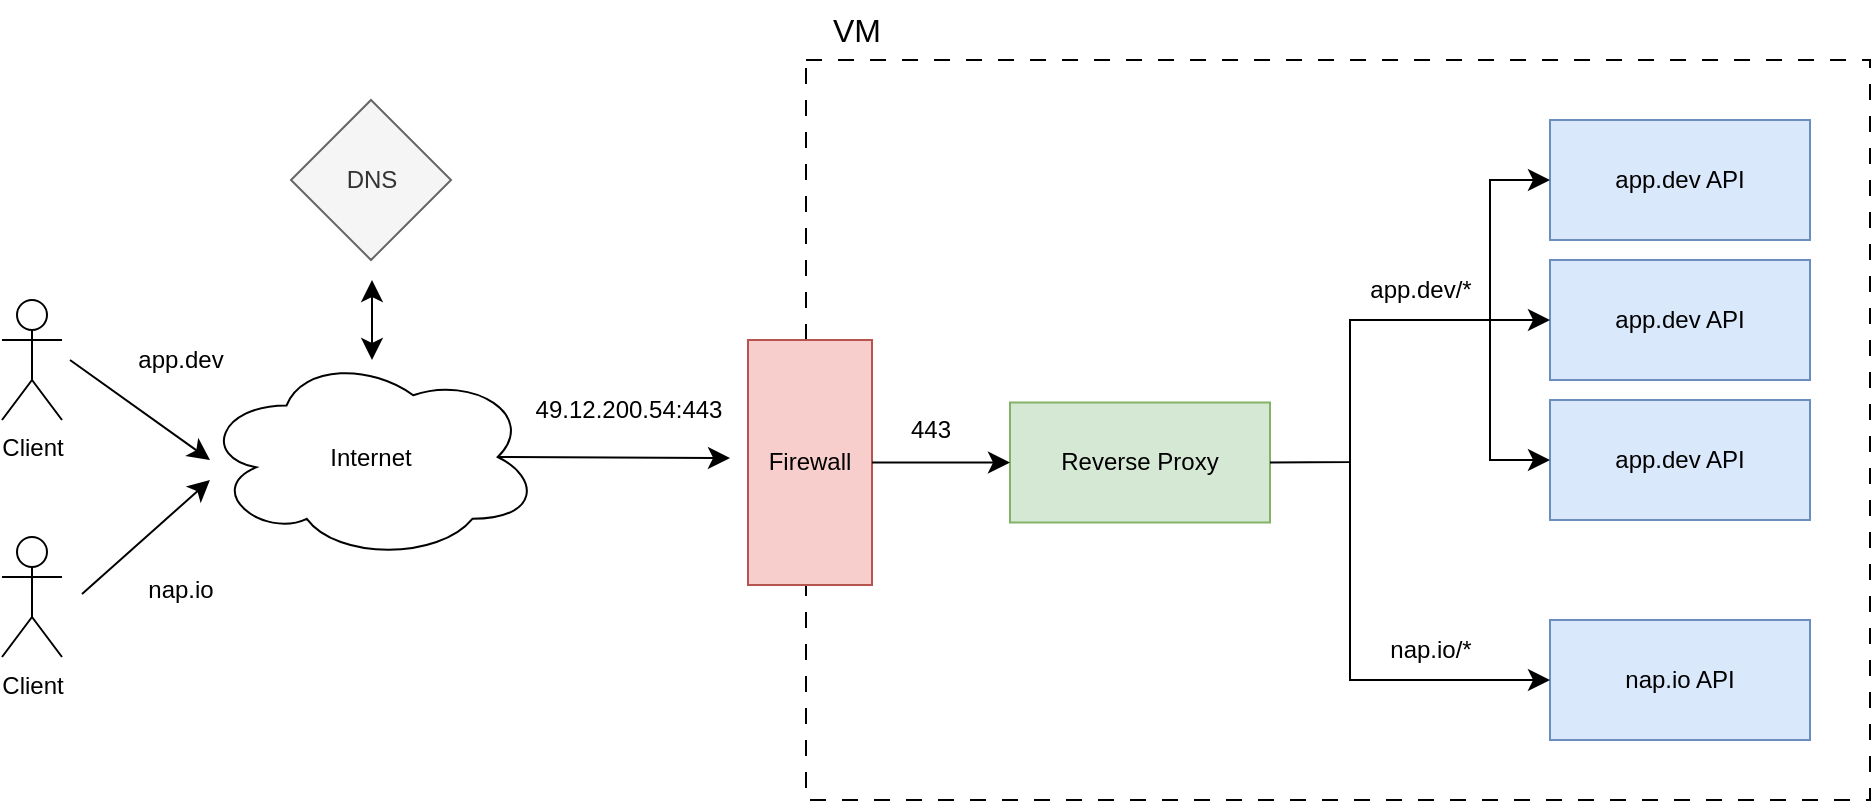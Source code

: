 <mxfile version="24.2.5" type="device">
  <diagram name="Page-1" id="AVqs-29l7rqCjDmvb-u1">
    <mxGraphModel dx="4130" dy="1640" grid="1" gridSize="10" guides="1" tooltips="1" connect="1" arrows="1" fold="1" page="0" pageScale="1" pageWidth="827" pageHeight="1169" math="0" shadow="0">
      <root>
        <mxCell id="0" />
        <mxCell id="1" parent="0" />
        <mxCell id="cm763DPiKegs-Cz6ihyl-32" value="" style="rounded=0;whiteSpace=wrap;html=1;align=center;verticalAlign=middle;fontFamily=Helvetica;fontSize=12;fillColor=none;dashed=1;dashPattern=8 8;" vertex="1" parent="1">
          <mxGeometry x="-732" y="-90" width="532" height="370" as="geometry" />
        </mxCell>
        <mxCell id="cm763DPiKegs-Cz6ihyl-33" value="VM" style="text;html=1;align=center;verticalAlign=middle;resizable=0;points=[];autosize=1;strokeColor=none;fillColor=none;fontSize=16;fontFamily=Helvetica;fontColor=default;" vertex="1" parent="1">
          <mxGeometry x="-732" y="-120" width="50" height="30" as="geometry" />
        </mxCell>
        <mxCell id="cm763DPiKegs-Cz6ihyl-35" value="Reverse Proxy" style="rounded=0;whiteSpace=wrap;html=1;strokeColor=#82b366;align=center;verticalAlign=middle;fontFamily=Helvetica;fontSize=12;fillColor=#d5e8d4;" vertex="1" parent="1">
          <mxGeometry x="-630" y="81.25" width="130" height="60" as="geometry" />
        </mxCell>
        <mxCell id="cm763DPiKegs-Cz6ihyl-36" value="Firewall" style="rounded=0;whiteSpace=wrap;html=1;align=center;verticalAlign=middle;fontFamily=Helvetica;fontSize=12;fillColor=#f8cecc;strokeColor=#b85450;" vertex="1" parent="1">
          <mxGeometry x="-761" y="50" width="62" height="122.5" as="geometry" />
        </mxCell>
        <mxCell id="cm763DPiKegs-Cz6ihyl-37" value="Client" style="shape=umlActor;verticalLabelPosition=bottom;verticalAlign=top;html=1;outlineConnect=0;align=center;fontFamily=Helvetica;fontSize=12;" vertex="1" parent="1">
          <mxGeometry x="-1134" y="30" width="30" height="60" as="geometry" />
        </mxCell>
        <mxCell id="cm763DPiKegs-Cz6ihyl-38" value="Internet" style="ellipse;shape=cloud;whiteSpace=wrap;html=1;align=center;verticalAlign=middle;fontFamily=Helvetica;fontSize=12;" vertex="1" parent="1">
          <mxGeometry x="-1034" y="57" width="169" height="103" as="geometry" />
        </mxCell>
        <mxCell id="cm763DPiKegs-Cz6ihyl-40" value="" style="endArrow=none;startArrow=classic;html=1;rounded=0;fontFamily=Helvetica;fontSize=12;fontColor=default;startSize=8;endSize=8;curved=0;entryX=1;entryY=0.5;entryDx=0;entryDy=0;exitX=0;exitY=0.5;exitDx=0;exitDy=0;startFill=1;endFill=0;" edge="1" parent="1" source="cm763DPiKegs-Cz6ihyl-35" target="cm763DPiKegs-Cz6ihyl-36">
          <mxGeometry width="50" height="50" relative="1" as="geometry">
            <mxPoint x="-649" y="66" as="sourcePoint" />
            <mxPoint x="-599" y="16" as="targetPoint" />
            <Array as="points" />
          </mxGeometry>
        </mxCell>
        <mxCell id="cm763DPiKegs-Cz6ihyl-43" value="" style="edgeLabel;html=1;align=center;verticalAlign=middle;resizable=0;points=[];fontSize=12;strokeColor=#0e8088;fontFamily=Helvetica;fontColor=default;fillColor=#CFE3E6;" vertex="1" connectable="0" parent="cm763DPiKegs-Cz6ihyl-40">
          <mxGeometry x="-0.255" relative="1" as="geometry">
            <mxPoint as="offset" />
          </mxGeometry>
        </mxCell>
        <mxCell id="cm763DPiKegs-Cz6ihyl-45" value="443" style="text;html=1;align=center;verticalAlign=middle;resizable=0;points=[];autosize=1;strokeColor=none;fillColor=none;fontSize=12;fontFamily=Helvetica;fontColor=default;" vertex="1" parent="1">
          <mxGeometry x="-690" y="80" width="40" height="30" as="geometry" />
        </mxCell>
        <mxCell id="cm763DPiKegs-Cz6ihyl-46" value="DNS" style="rhombus;whiteSpace=wrap;html=1;strokeColor=#666666;align=center;verticalAlign=middle;fontFamily=Helvetica;fontSize=12;fontColor=#333333;fillColor=#f5f5f5;" vertex="1" parent="1">
          <mxGeometry x="-989.5" y="-70" width="80" height="80" as="geometry" />
        </mxCell>
        <mxCell id="cm763DPiKegs-Cz6ihyl-48" value="" style="endArrow=classic;startArrow=classic;html=1;rounded=0;fontFamily=Helvetica;fontSize=12;fontColor=default;startSize=8;endSize=8;curved=1;" edge="1" parent="1">
          <mxGeometry width="50" height="50" relative="1" as="geometry">
            <mxPoint x="-949" y="60" as="sourcePoint" />
            <mxPoint x="-949" y="20" as="targetPoint" />
          </mxGeometry>
        </mxCell>
        <mxCell id="cm763DPiKegs-Cz6ihyl-49" value="" style="endArrow=classic;startArrow=none;html=1;rounded=0;fontFamily=Helvetica;fontSize=12;fontColor=default;startSize=8;endSize=8;curved=0;startFill=0;" edge="1" parent="1">
          <mxGeometry width="50" height="50" relative="1" as="geometry">
            <mxPoint x="-1100" y="60" as="sourcePoint" />
            <mxPoint x="-1030" y="110" as="targetPoint" />
            <Array as="points" />
          </mxGeometry>
        </mxCell>
        <mxCell id="cm763DPiKegs-Cz6ihyl-51" value="app.dev" style="text;html=1;align=center;verticalAlign=middle;resizable=0;points=[];autosize=1;strokeColor=none;fillColor=none;fontSize=12;fontFamily=Helvetica;fontColor=default;" vertex="1" parent="1">
          <mxGeometry x="-1080" y="45" width="70" height="30" as="geometry" />
        </mxCell>
        <mxCell id="cm763DPiKegs-Cz6ihyl-53" value="" style="endArrow=classic;startArrow=none;html=1;rounded=0;fontFamily=Helvetica;fontSize=12;fontColor=default;startSize=8;endSize=8;curved=1;startFill=0;exitX=0.875;exitY=0.5;exitDx=0;exitDy=0;exitPerimeter=0;" edge="1" parent="1" source="cm763DPiKegs-Cz6ihyl-38">
          <mxGeometry width="50" height="50" relative="1" as="geometry">
            <mxPoint x="-865" y="108.5" as="sourcePoint" />
            <mxPoint x="-770" y="109" as="targetPoint" />
            <Array as="points" />
          </mxGeometry>
        </mxCell>
        <mxCell id="cm763DPiKegs-Cz6ihyl-54" value="&lt;span style=&quot;font-size: 12px;&quot;&gt;49.12.200.54:443&lt;/span&gt;" style="text;html=1;align=center;verticalAlign=middle;resizable=0;points=[];autosize=1;strokeColor=none;fillColor=none;fontSize=12;fontFamily=Helvetica;fontColor=default;" vertex="1" parent="1">
          <mxGeometry x="-881" y="70" width="120" height="30" as="geometry" />
        </mxCell>
        <mxCell id="cm763DPiKegs-Cz6ihyl-56" value="Client" style="shape=umlActor;verticalLabelPosition=bottom;verticalAlign=top;html=1;outlineConnect=0;align=center;fontFamily=Helvetica;fontSize=12;" vertex="1" parent="1">
          <mxGeometry x="-1134" y="148.5" width="30" height="60" as="geometry" />
        </mxCell>
        <mxCell id="cm763DPiKegs-Cz6ihyl-57" value="" style="endArrow=classic;startArrow=none;html=1;rounded=0;fontFamily=Helvetica;fontSize=12;fontColor=default;startSize=8;endSize=8;curved=0;startFill=0;" edge="1" parent="1">
          <mxGeometry width="50" height="50" relative="1" as="geometry">
            <mxPoint x="-1094" y="177" as="sourcePoint" />
            <mxPoint x="-1030" y="120" as="targetPoint" />
            <Array as="points" />
          </mxGeometry>
        </mxCell>
        <mxCell id="cm763DPiKegs-Cz6ihyl-58" value="nap.io" style="text;html=1;align=center;verticalAlign=middle;resizable=0;points=[];autosize=1;strokeColor=none;fillColor=none;fontSize=12;fontFamily=Helvetica;fontColor=default;" vertex="1" parent="1">
          <mxGeometry x="-1075" y="160" width="60" height="30" as="geometry" />
        </mxCell>
        <mxCell id="cm763DPiKegs-Cz6ihyl-59" value="app.dev API" style="rounded=0;whiteSpace=wrap;html=1;strokeColor=#6c8ebf;align=center;verticalAlign=middle;fontFamily=Helvetica;fontSize=12;fillColor=#dae8fc;" vertex="1" parent="1">
          <mxGeometry x="-360" y="-60" width="130" height="60" as="geometry" />
        </mxCell>
        <mxCell id="cm763DPiKegs-Cz6ihyl-60" value="app.dev API" style="rounded=0;whiteSpace=wrap;html=1;strokeColor=#6c8ebf;align=center;verticalAlign=middle;fontFamily=Helvetica;fontSize=12;fillColor=#dae8fc;" vertex="1" parent="1">
          <mxGeometry x="-360" y="10" width="130" height="60" as="geometry" />
        </mxCell>
        <mxCell id="cm763DPiKegs-Cz6ihyl-61" value="app.dev API" style="rounded=0;whiteSpace=wrap;html=1;strokeColor=#6c8ebf;align=center;verticalAlign=middle;fontFamily=Helvetica;fontSize=12;fillColor=#dae8fc;" vertex="1" parent="1">
          <mxGeometry x="-360" y="80" width="130" height="60" as="geometry" />
        </mxCell>
        <mxCell id="cm763DPiKegs-Cz6ihyl-62" value="nap.io API" style="rounded=0;whiteSpace=wrap;html=1;strokeColor=#6c8ebf;align=center;verticalAlign=middle;fontFamily=Helvetica;fontSize=12;fillColor=#dae8fc;" vertex="1" parent="1">
          <mxGeometry x="-360" y="190" width="130" height="60" as="geometry" />
        </mxCell>
        <mxCell id="cm763DPiKegs-Cz6ihyl-63" value="" style="endArrow=classic;html=1;rounded=0;fontFamily=Helvetica;fontSize=12;fontColor=default;startSize=8;endSize=8;curved=0;exitX=1;exitY=0.5;exitDx=0;exitDy=0;entryX=0;entryY=0.5;entryDx=0;entryDy=0;" edge="1" parent="1" source="cm763DPiKegs-Cz6ihyl-35" target="cm763DPiKegs-Cz6ihyl-59">
          <mxGeometry width="50" height="50" relative="1" as="geometry">
            <mxPoint x="-390" y="80" as="sourcePoint" />
            <mxPoint x="-340" y="30" as="targetPoint" />
            <Array as="points">
              <mxPoint x="-460" y="111" />
              <mxPoint x="-460" y="40" />
              <mxPoint x="-390" y="40" />
              <mxPoint x="-390" y="-30" />
            </Array>
          </mxGeometry>
        </mxCell>
        <mxCell id="cm763DPiKegs-Cz6ihyl-64" value="" style="edgeLabel;html=1;align=center;verticalAlign=middle;resizable=0;points=[];fontSize=12;strokeColor=#0e8088;fontFamily=Helvetica;fontColor=default;fillColor=#CFE3E6;" vertex="1" connectable="0" parent="cm763DPiKegs-Cz6ihyl-63">
          <mxGeometry x="0.152" y="3" relative="1" as="geometry">
            <mxPoint as="offset" />
          </mxGeometry>
        </mxCell>
        <mxCell id="cm763DPiKegs-Cz6ihyl-65" value="" style="endArrow=classic;html=1;rounded=0;fontFamily=Helvetica;fontSize=12;fontColor=default;startSize=8;endSize=8;curved=1;entryX=0;entryY=0.5;entryDx=0;entryDy=0;" edge="1" parent="1" target="cm763DPiKegs-Cz6ihyl-60">
          <mxGeometry width="50" height="50" relative="1" as="geometry">
            <mxPoint x="-390" y="40" as="sourcePoint" />
            <mxPoint x="-340" y="30" as="targetPoint" />
          </mxGeometry>
        </mxCell>
        <mxCell id="cm763DPiKegs-Cz6ihyl-66" value="" style="endArrow=classic;html=1;rounded=0;fontFamily=Helvetica;fontSize=12;fontColor=default;startSize=8;endSize=8;curved=0;entryX=0;entryY=0.5;entryDx=0;entryDy=0;" edge="1" parent="1" target="cm763DPiKegs-Cz6ihyl-61">
          <mxGeometry width="50" height="50" relative="1" as="geometry">
            <mxPoint x="-390" y="40" as="sourcePoint" />
            <mxPoint x="-340" y="30" as="targetPoint" />
            <Array as="points">
              <mxPoint x="-390" y="110" />
            </Array>
          </mxGeometry>
        </mxCell>
        <mxCell id="cm763DPiKegs-Cz6ihyl-67" value="" style="endArrow=classic;html=1;rounded=0;fontFamily=Helvetica;fontSize=12;fontColor=default;startSize=8;endSize=8;curved=0;entryX=0;entryY=0.5;entryDx=0;entryDy=0;" edge="1" parent="1" target="cm763DPiKegs-Cz6ihyl-62">
          <mxGeometry width="50" height="50" relative="1" as="geometry">
            <mxPoint x="-460" y="110" as="sourcePoint" />
            <mxPoint x="-340" y="30" as="targetPoint" />
            <Array as="points">
              <mxPoint x="-460" y="220" />
            </Array>
          </mxGeometry>
        </mxCell>
        <mxCell id="cm763DPiKegs-Cz6ihyl-68" value="nap.io/*" style="text;html=1;align=center;verticalAlign=middle;resizable=0;points=[];autosize=1;strokeColor=none;fillColor=none;fontSize=12;fontFamily=Helvetica;fontColor=default;" vertex="1" parent="1">
          <mxGeometry x="-450" y="190" width="60" height="30" as="geometry" />
        </mxCell>
        <mxCell id="cm763DPiKegs-Cz6ihyl-69" value="app.dev/*" style="text;html=1;align=center;verticalAlign=middle;resizable=0;points=[];autosize=1;strokeColor=none;fillColor=none;fontSize=12;fontFamily=Helvetica;fontColor=default;" vertex="1" parent="1">
          <mxGeometry x="-460" y="10" width="70" height="30" as="geometry" />
        </mxCell>
      </root>
    </mxGraphModel>
  </diagram>
</mxfile>
